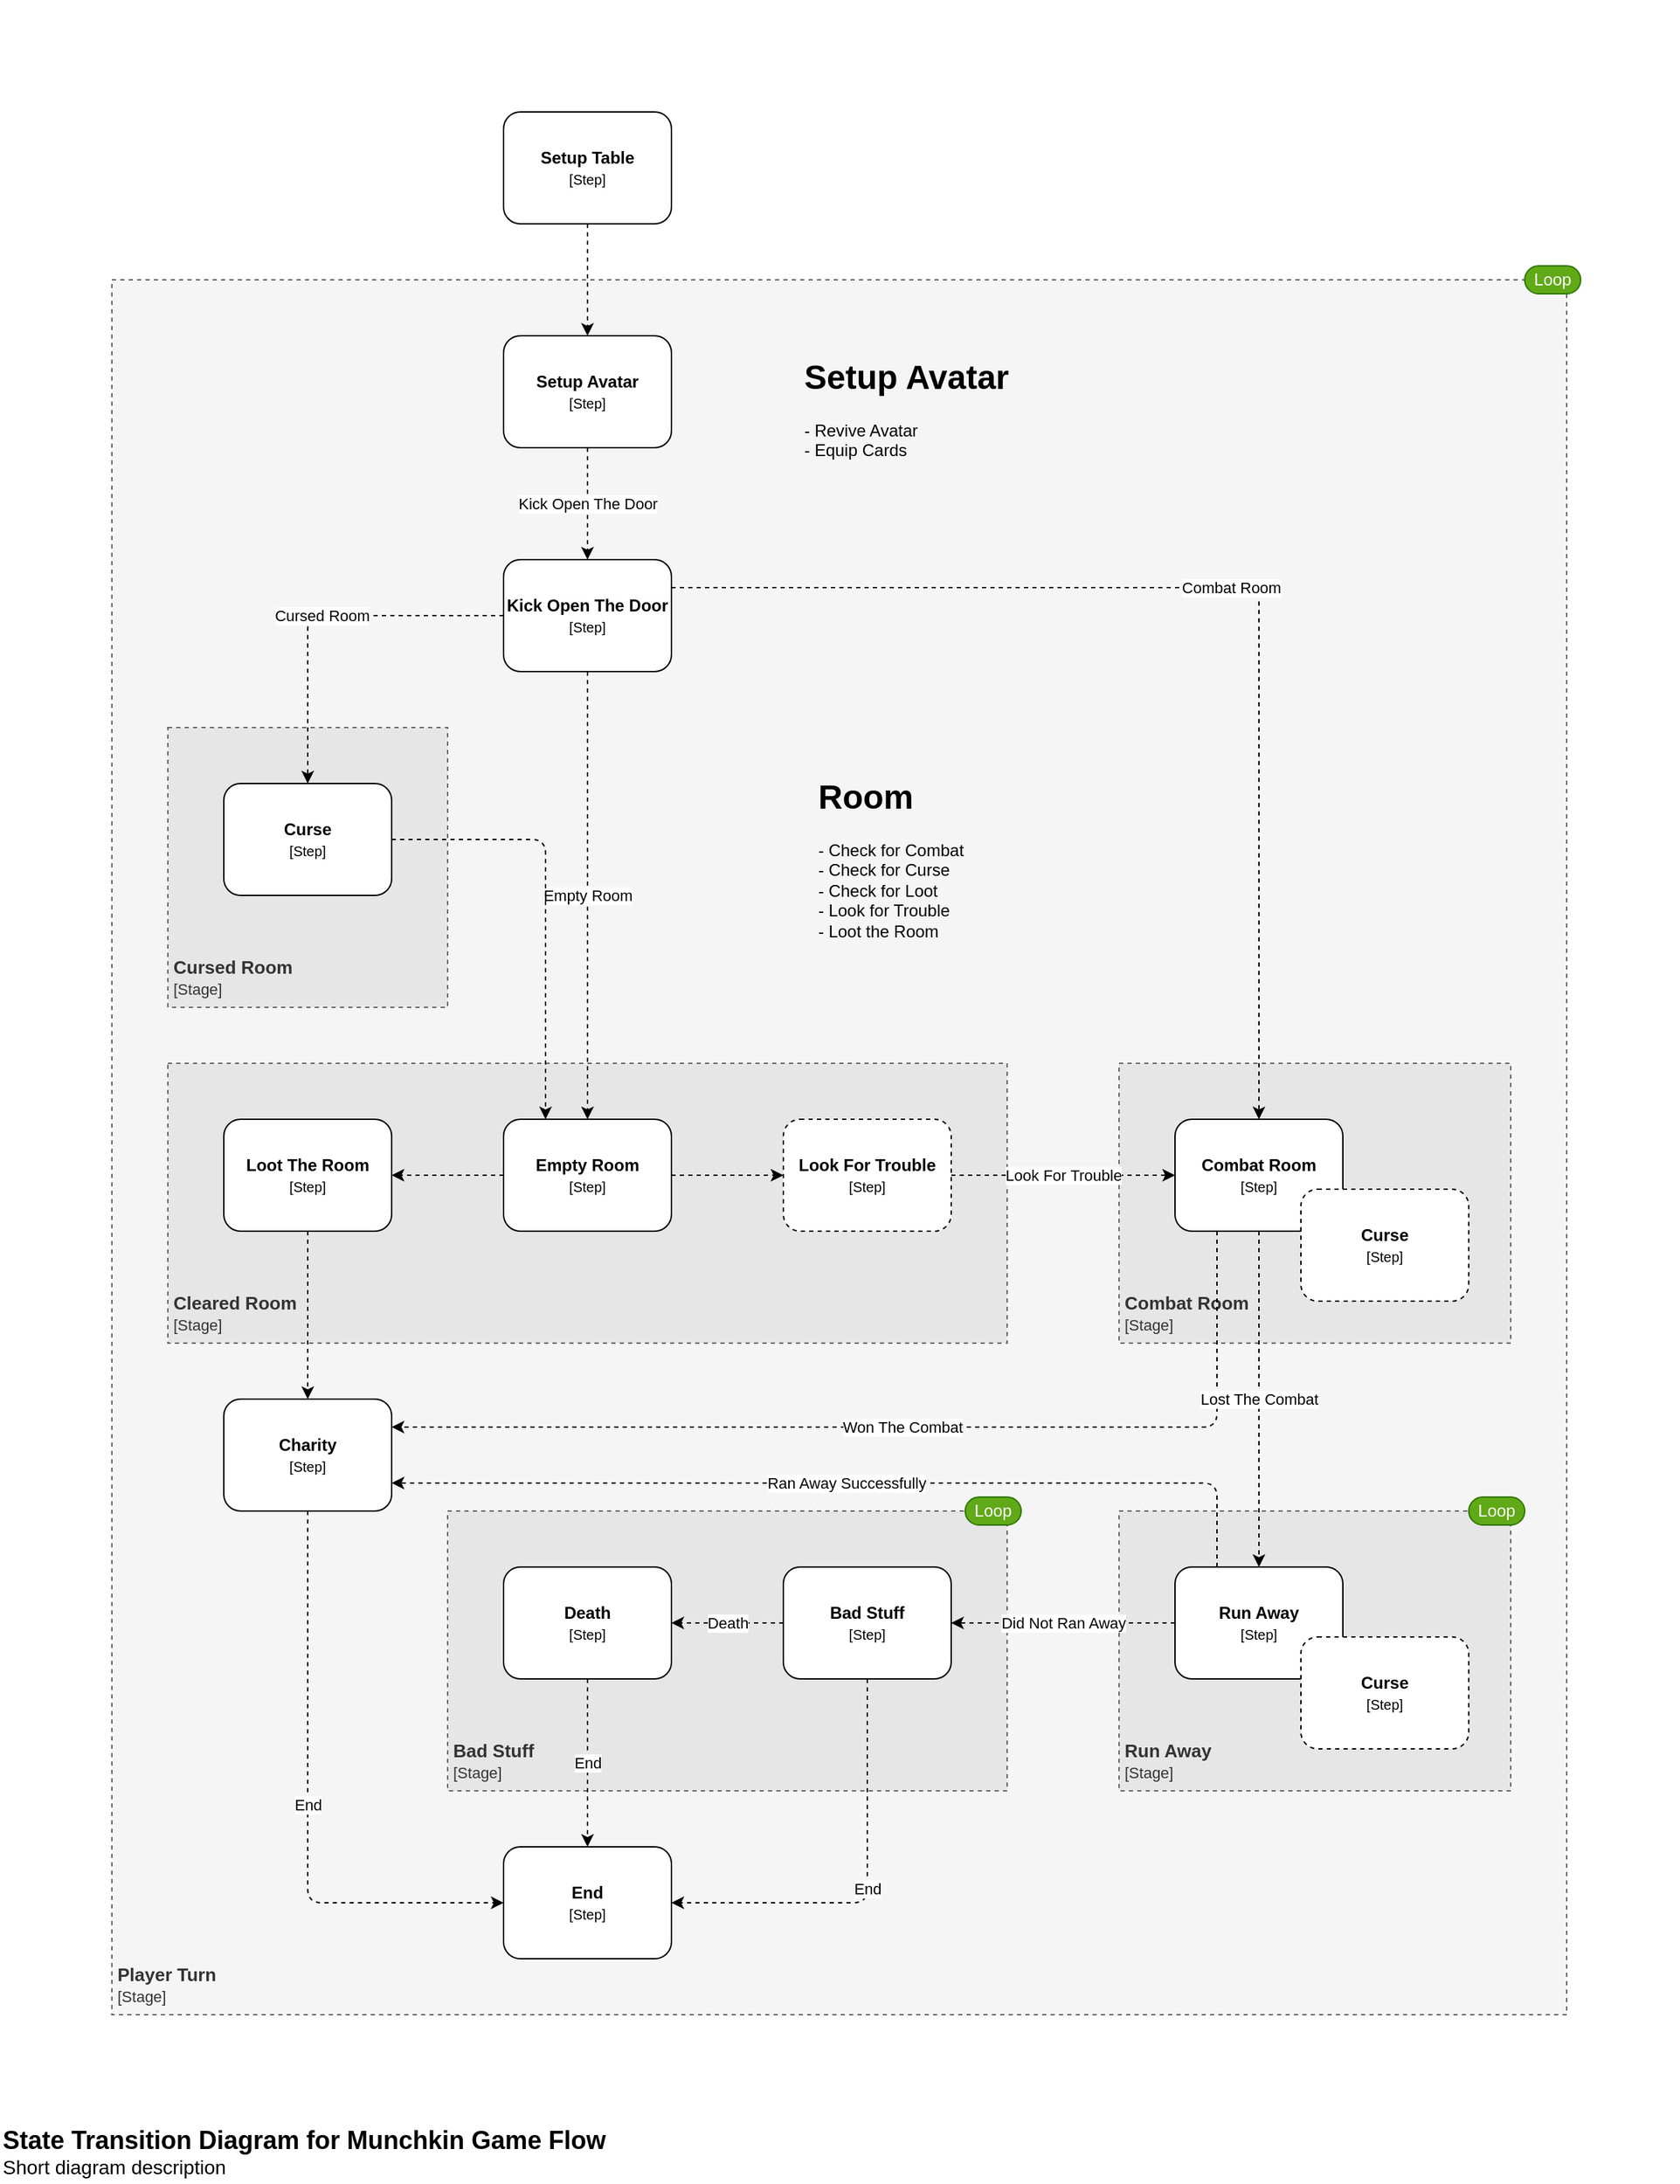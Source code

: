 <mxfile version="13.9.9" type="device" pages="3"><diagram name="component.state.player-turn" id="JxhBDAJsWjm5EB3mhxBS"><mxGraphModel dx="1822" dy="1222" grid="1" gridSize="10" guides="1" tooltips="1" connect="1" arrows="1" fold="1" page="0" pageScale="1" pageWidth="850" pageHeight="1100" math="0" shadow="0"><root><mxCell id="R-6OiblIABBGh348gbPo-0"/><mxCell id="R-6OiblIABBGh348gbPo-1" parent="R-6OiblIABBGh348gbPo-0"/><mxCell id="R-6OiblIABBGh348gbPo-2" value="&lt;b&gt;&lt;font style=&quot;font-size: 18px&quot;&gt;State Transition Diagram for Munchkin Game Flow&lt;/font&gt;&lt;/b&gt;&lt;br&gt;&lt;font style=&quot;font-size: 14px&quot;&gt;Short diagram description&lt;/font&gt;" style="rounded=0;whiteSpace=wrap;html=1;verticalAlign=bottom;align=left;strokeColor=none;" parent="R-6OiblIABBGh348gbPo-1" vertex="1"><mxGeometry x="-280" y="-360" width="1200" height="1560" as="geometry"/></mxCell><mxCell id="gaKU9POzRm-FuLPT-XzP-1" value="&lt;b&gt;&lt;font style=&quot;font-size: 13px&quot;&gt;Player Turn&lt;/font&gt;&lt;/b&gt;&lt;br style=&quot;font-size: 12px&quot;&gt;&lt;font style=&quot;font-size: 11px&quot;&gt;[Stage]&lt;/font&gt;" style="rounded=0;whiteSpace=wrap;html=1;dashed=1;verticalAlign=bottom;align=left;fontSize=12;fontColor=#333333;spacingBottom=4;spacingLeft=2;strokeColor=#666666;fillColor=#f5f5f5;" parent="R-6OiblIABBGh348gbPo-1" vertex="1"><mxGeometry x="-200" y="-160" width="1040" height="1240" as="geometry"/></mxCell><mxCell id="gaKU9POzRm-FuLPT-XzP-0" value="&lt;b&gt;&lt;font style=&quot;font-size: 13px&quot;&gt;Bad Stuff&lt;/font&gt;&lt;/b&gt;&lt;br style=&quot;font-size: 12px&quot;&gt;&lt;font style=&quot;font-size: 11px&quot;&gt;[Stage]&lt;/font&gt;" style="rounded=0;whiteSpace=wrap;html=1;dashed=1;verticalAlign=bottom;align=left;fontSize=12;spacingBottom=4;spacingLeft=2;strokeColor=#666666;fontColor=#333333;fillColor=#E6E6E6;" parent="R-6OiblIABBGh348gbPo-1" vertex="1"><mxGeometry x="40" y="720" width="400" height="200" as="geometry"/></mxCell><mxCell id="R-6OiblIABBGh348gbPo-3" value="Kick Open The Door" style="endArrow=classic;html=1;dashed=1;edgeStyle=orthogonalEdgeStyle;" parent="R-6OiblIABBGh348gbPo-1" source="R-6OiblIABBGh348gbPo-20" target="R-6OiblIABBGh348gbPo-4" edge="1"><mxGeometry width="50" height="50" relative="1" as="geometry"><mxPoint x="60" y="-40" as="sourcePoint"/><mxPoint x="130" y="-50" as="targetPoint"/></mxGeometry></mxCell><mxCell id="R-6OiblIABBGh348gbPo-4" value="&lt;b&gt;Kick Open The Door&lt;br&gt;&lt;/b&gt;&lt;font style=&quot;font-size: 10px&quot;&gt;[Step]&lt;br&gt;&lt;/font&gt;" style="rounded=1;whiteSpace=wrap;html=1;align=center;" parent="R-6OiblIABBGh348gbPo-1" vertex="1"><mxGeometry x="80" y="40" width="120" height="80" as="geometry"/></mxCell><mxCell id="R-6OiblIABBGh348gbPo-13" value="&lt;b&gt;End&lt;br&gt;&lt;/b&gt;&lt;font style=&quot;font-size: 10px&quot;&gt;[Step]&lt;br&gt;&lt;/font&gt;" style="rounded=1;whiteSpace=wrap;html=1;align=center;" parent="R-6OiblIABBGh348gbPo-1" vertex="1"><mxGeometry x="80" y="960" width="120" height="80" as="geometry"/></mxCell><mxCell id="R-6OiblIABBGh348gbPo-20" value="&lt;b&gt;Setup Avatar&lt;br&gt;&lt;/b&gt;&lt;font style=&quot;font-size: 10px&quot;&gt;[Step]&lt;br&gt;&lt;/font&gt;" style="rounded=1;whiteSpace=wrap;html=1;align=center;" parent="R-6OiblIABBGh348gbPo-1" vertex="1"><mxGeometry x="80" y="-120" width="120" height="80" as="geometry"/></mxCell><mxCell id="R-6OiblIABBGh348gbPo-24" value="&lt;b&gt;Charity&lt;br&gt;&lt;/b&gt;&lt;font style=&quot;font-size: 10px&quot;&gt;[Step]&lt;br&gt;&lt;/font&gt;" style="rounded=1;whiteSpace=wrap;html=1;align=center;" parent="R-6OiblIABBGh348gbPo-1" vertex="1"><mxGeometry x="-120" y="640" width="120" height="80" as="geometry"/></mxCell><mxCell id="R-6OiblIABBGh348gbPo-26" value="End" style="endArrow=classic;html=1;dashed=1;edgeStyle=orthogonalEdgeStyle;exitX=0.5;exitY=1;exitDx=0;exitDy=0;entryX=0;entryY=0.5;entryDx=0;entryDy=0;" parent="R-6OiblIABBGh348gbPo-1" source="R-6OiblIABBGh348gbPo-24" target="R-6OiblIABBGh348gbPo-13" edge="1"><mxGeometry width="50" height="50" relative="1" as="geometry"><mxPoint x="-670" y="930" as="sourcePoint"/><mxPoint x="-590" y="850" as="targetPoint"/></mxGeometry></mxCell><mxCell id="R-6OiblIABBGh348gbPo-28" value="&lt;b&gt;Setup Table&lt;br&gt;&lt;/b&gt;&lt;font style=&quot;font-size: 10px&quot;&gt;[Step]&lt;br&gt;&lt;/font&gt;" style="rounded=1;whiteSpace=wrap;html=1;align=center;" parent="R-6OiblIABBGh348gbPo-1" vertex="1"><mxGeometry x="80" y="-280" width="120" height="80" as="geometry"/></mxCell><mxCell id="R-6OiblIABBGh348gbPo-29" value="&lt;h1&gt;Setup Avatar&lt;/h1&gt;&lt;p&gt;- Revive Avatar&lt;br&gt;- Equip Cards&lt;/p&gt;" style="text;html=1;strokeColor=none;fillColor=none;spacing=5;spacingTop=-20;whiteSpace=wrap;overflow=hidden;rounded=0;" parent="R-6OiblIABBGh348gbPo-1" vertex="1"><mxGeometry x="290" y="-110" width="190" height="120" as="geometry"/></mxCell><mxCell id="R-6OiblIABBGh348gbPo-30" value="" style="endArrow=classic;html=1;dashed=1;edgeStyle=orthogonalEdgeStyle;" parent="R-6OiblIABBGh348gbPo-1" source="R-6OiblIABBGh348gbPo-28" target="R-6OiblIABBGh348gbPo-20" edge="1"><mxGeometry width="50" height="50" relative="1" as="geometry"><mxPoint x="-430" y="-260" as="sourcePoint"/><mxPoint x="-350" y="-340" as="targetPoint"/></mxGeometry></mxCell><mxCell id="R-6OiblIABBGh348gbPo-31" value="&lt;h1&gt;Room&lt;/h1&gt;&lt;p&gt;- Check for Combat&lt;br&gt;- Check for Curse&lt;br&gt;- Check for Loot&lt;br&gt;- Look for Trouble&lt;br&gt;- Loot the Room&lt;/p&gt;" style="text;html=1;strokeColor=none;fillColor=none;spacing=5;spacingTop=-20;whiteSpace=wrap;overflow=hidden;rounded=0;" parent="R-6OiblIABBGh348gbPo-1" vertex="1"><mxGeometry x="300" y="190" width="190" height="120" as="geometry"/></mxCell><mxCell id="YIeZDtlEvNB0CyZ5gCRE-1" value="&lt;b&gt;Bad Stuff&lt;br&gt;&lt;/b&gt;&lt;font style=&quot;font-size: 10px&quot;&gt;[Step]&lt;br&gt;&lt;/font&gt;" style="rounded=1;whiteSpace=wrap;html=1;align=center;" parent="R-6OiblIABBGh348gbPo-1" vertex="1"><mxGeometry x="280" y="760" width="120" height="80" as="geometry"/></mxCell><mxCell id="YIeZDtlEvNB0CyZ5gCRE-3" value="End" style="endArrow=classic;html=1;dashed=1;edgeStyle=orthogonalEdgeStyle;" parent="R-6OiblIABBGh348gbPo-1" source="fQaeyvBMQwcTEUmQ8jRX-8" target="R-6OiblIABBGh348gbPo-13" edge="1"><mxGeometry width="50" height="50" relative="1" as="geometry"><mxPoint x="370" y="1110" as="sourcePoint"/><mxPoint x="450" y="1030" as="targetPoint"/></mxGeometry></mxCell><mxCell id="gaKU9POzRm-FuLPT-XzP-3" value="Loop" style="rounded=1;whiteSpace=wrap;html=1;labelBackgroundColor=none;sketch=0;fillColor=#60a917;fontColor=#ffffff;strokeColor=#2D7600;arcSize=50;" parent="R-6OiblIABBGh348gbPo-1" vertex="1"><mxGeometry x="810" y="-170" width="40" height="20" as="geometry"/></mxCell><mxCell id="fQaeyvBMQwcTEUmQ8jRX-0" value="&lt;b&gt;&lt;font style=&quot;font-size: 13px&quot;&gt;Cleared Room&lt;/font&gt;&lt;/b&gt;&lt;br style=&quot;font-size: 12px&quot;&gt;&lt;font style=&quot;font-size: 11px&quot;&gt;[Stage]&lt;/font&gt;" style="rounded=0;whiteSpace=wrap;html=1;dashed=1;verticalAlign=bottom;align=left;fontSize=12;spacingBottom=4;spacingLeft=2;strokeColor=#666666;fontColor=#333333;fillColor=#E6E6E6;" vertex="1" parent="R-6OiblIABBGh348gbPo-1"><mxGeometry x="-160" y="400" width="600" height="200" as="geometry"/></mxCell><mxCell id="gJ0dRC4N9yL77F6TW653-0" value="" style="endArrow=classic;html=1;dashed=1;edgeStyle=orthogonalEdgeStyle;exitX=0.5;exitY=1;exitDx=0;exitDy=0;" parent="R-6OiblIABBGh348gbPo-1" source="gaKU9POzRm-FuLPT-XzP-13" target="R-6OiblIABBGh348gbPo-24" edge="1"><mxGeometry width="50" height="50" relative="1" as="geometry"><mxPoint x="40" y="610" as="sourcePoint"/><mxPoint x="-350" y="770" as="targetPoint"/></mxGeometry></mxCell><mxCell id="gaKU9POzRm-FuLPT-XzP-16" value="&lt;b&gt;Empty Room&lt;br&gt;&lt;/b&gt;&lt;font style=&quot;font-size: 10px&quot;&gt;[Step]&lt;br&gt;&lt;/font&gt;" style="rounded=1;whiteSpace=wrap;html=1;align=center;" parent="R-6OiblIABBGh348gbPo-1" vertex="1"><mxGeometry x="80" y="440" width="120" height="80" as="geometry"/></mxCell><mxCell id="gaKU9POzRm-FuLPT-XzP-18" value="&lt;b&gt;Look For Trouble&lt;br&gt;&lt;/b&gt;&lt;font style=&quot;font-size: 10px&quot;&gt;[Step]&lt;br&gt;&lt;/font&gt;" style="rounded=1;whiteSpace=wrap;html=1;align=center;dashed=1;" parent="R-6OiblIABBGh348gbPo-1" vertex="1"><mxGeometry x="280" y="440" width="120" height="80" as="geometry"/></mxCell><mxCell id="gaKU9POzRm-FuLPT-XzP-13" value="&lt;b&gt;Loot The Room&lt;br&gt;&lt;/b&gt;&lt;font style=&quot;font-size: 10px&quot;&gt;[Step]&lt;br&gt;&lt;/font&gt;" style="rounded=1;whiteSpace=wrap;html=1;align=center;" parent="R-6OiblIABBGh348gbPo-1" vertex="1"><mxGeometry x="-120" y="440" width="120" height="80" as="geometry"/></mxCell><mxCell id="fQaeyvBMQwcTEUmQ8jRX-2" value="" style="endArrow=classic;html=1;dashed=1;edgeStyle=orthogonalEdgeStyle;" edge="1" parent="R-6OiblIABBGh348gbPo-1" source="gaKU9POzRm-FuLPT-XzP-16" target="gaKU9POzRm-FuLPT-XzP-18"><mxGeometry width="50" height="50" relative="1" as="geometry"><mxPoint x="160" y="420" as="sourcePoint"/><mxPoint x="160" y="660" as="targetPoint"/></mxGeometry></mxCell><mxCell id="fQaeyvBMQwcTEUmQ8jRX-3" value="" style="endArrow=classic;html=1;dashed=1;edgeStyle=orthogonalEdgeStyle;" edge="1" parent="R-6OiblIABBGh348gbPo-1" source="gaKU9POzRm-FuLPT-XzP-16" target="gaKU9POzRm-FuLPT-XzP-13"><mxGeometry width="50" height="50" relative="1" as="geometry"><mxPoint x="150" y="530" as="sourcePoint"/><mxPoint x="150" y="770" as="targetPoint"/></mxGeometry></mxCell><mxCell id="R-6OiblIABBGh348gbPo-25" value="Empty Room" style="endArrow=classic;html=1;dashed=1;edgeStyle=orthogonalEdgeStyle;entryX=0.5;entryY=0;entryDx=0;entryDy=0;" parent="R-6OiblIABBGh348gbPo-1" source="R-6OiblIABBGh348gbPo-4" target="gaKU9POzRm-FuLPT-XzP-16" edge="1"><mxGeometry width="50" height="50" relative="1" as="geometry"><mxPoint x="-420" y="480" as="sourcePoint"/><mxPoint x="-640" y="500" as="targetPoint"/></mxGeometry></mxCell><mxCell id="fQaeyvBMQwcTEUmQ8jRX-4" value="&lt;b&gt;&lt;font style=&quot;font-size: 13px&quot;&gt;Cursed Room&lt;/font&gt;&lt;/b&gt;&lt;br style=&quot;font-size: 12px&quot;&gt;&lt;font style=&quot;font-size: 11px&quot;&gt;[Stage]&lt;/font&gt;" style="rounded=0;whiteSpace=wrap;html=1;dashed=1;verticalAlign=bottom;align=left;fontSize=12;spacingBottom=4;spacingLeft=2;strokeColor=#666666;fontColor=#333333;fillColor=#E6E6E6;" vertex="1" parent="R-6OiblIABBGh348gbPo-1"><mxGeometry x="-160" y="160" width="200" height="200" as="geometry"/></mxCell><mxCell id="gaKU9POzRm-FuLPT-XzP-20" value="&lt;b&gt;Curse&lt;br&gt;&lt;/b&gt;&lt;font style=&quot;font-size: 10px&quot;&gt;[Step]&lt;br&gt;&lt;/font&gt;" style="rounded=1;whiteSpace=wrap;html=1;align=center;" parent="R-6OiblIABBGh348gbPo-1" vertex="1"><mxGeometry x="-120" y="200" width="120" height="80" as="geometry"/></mxCell><mxCell id="fQaeyvBMQwcTEUmQ8jRX-1" value="" style="endArrow=classic;html=1;dashed=1;edgeStyle=orthogonalEdgeStyle;entryX=0.25;entryY=0;entryDx=0;entryDy=0;" edge="1" parent="R-6OiblIABBGh348gbPo-1" source="gaKU9POzRm-FuLPT-XzP-20" target="gaKU9POzRm-FuLPT-XzP-16"><mxGeometry width="50" height="50" relative="1" as="geometry"><mxPoint x="150" y="290" as="sourcePoint"/><mxPoint x="150" y="530" as="targetPoint"/></mxGeometry></mxCell><mxCell id="R-6OiblIABBGh348gbPo-10" value="Cursed Room" style="endArrow=classic;html=1;dashed=1;edgeStyle=orthogonalEdgeStyle;exitX=0;exitY=0.5;exitDx=0;exitDy=0;" parent="R-6OiblIABBGh348gbPo-1" source="R-6OiblIABBGh348gbPo-4" target="gaKU9POzRm-FuLPT-XzP-20" edge="1"><mxGeometry width="50" height="50" relative="1" as="geometry"><mxPoint x="160" y="280" as="sourcePoint"/><mxPoint x="740" y="250" as="targetPoint"/></mxGeometry></mxCell><mxCell id="fQaeyvBMQwcTEUmQ8jRX-5" value="&lt;b&gt;&lt;font style=&quot;font-size: 13px&quot;&gt;Combat Room&lt;/font&gt;&lt;/b&gt;&lt;br style=&quot;font-size: 12px&quot;&gt;&lt;font style=&quot;font-size: 11px&quot;&gt;[Stage]&lt;/font&gt;" style="rounded=0;whiteSpace=wrap;html=1;dashed=1;verticalAlign=bottom;align=left;fontSize=12;spacingBottom=4;spacingLeft=2;strokeColor=#666666;fontColor=#333333;fillColor=#E6E6E6;" vertex="1" parent="R-6OiblIABBGh348gbPo-1"><mxGeometry x="520" y="400" width="280" height="200" as="geometry"/></mxCell><mxCell id="R-6OiblIABBGh348gbPo-7" value="&lt;b&gt;Combat Room&lt;br&gt;&lt;/b&gt;&lt;font style=&quot;font-size: 10px&quot;&gt;[Step]&lt;br&gt;&lt;/font&gt;" style="rounded=1;whiteSpace=wrap;html=1;align=center;" parent="R-6OiblIABBGh348gbPo-1" vertex="1"><mxGeometry x="560" y="440" width="120" height="80" as="geometry"/></mxCell><mxCell id="gaKU9POzRm-FuLPT-XzP-21" value="&lt;b&gt;Curse&lt;br&gt;&lt;/b&gt;&lt;font style=&quot;font-size: 10px&quot;&gt;[Step]&lt;br&gt;&lt;/font&gt;" style="rounded=1;whiteSpace=wrap;html=1;align=center;dashed=1;" parent="R-6OiblIABBGh348gbPo-1" vertex="1"><mxGeometry x="650" y="490" width="120" height="80" as="geometry"/></mxCell><mxCell id="R-6OiblIABBGh348gbPo-11" value="Look For Trouble" style="endArrow=classic;html=1;dashed=1;edgeStyle=orthogonalEdgeStyle;" parent="R-6OiblIABBGh348gbPo-1" source="gaKU9POzRm-FuLPT-XzP-18" target="R-6OiblIABBGh348gbPo-7" edge="1"><mxGeometry width="50" height="50" relative="1" as="geometry"><mxPoint x="260" y="290" as="sourcePoint"/><mxPoint x="340" y="210" as="targetPoint"/></mxGeometry></mxCell><mxCell id="YIeZDtlEvNB0CyZ5gCRE-4" value="Combat Room" style="endArrow=classic;html=1;dashed=1;edgeStyle=orthogonalEdgeStyle;exitX=1;exitY=0.25;exitDx=0;exitDy=0;" parent="R-6OiblIABBGh348gbPo-1" source="R-6OiblIABBGh348gbPo-4" target="R-6OiblIABBGh348gbPo-7" edge="1"><mxGeometry width="50" height="50" relative="1" as="geometry"><mxPoint x="-60" y="160" as="sourcePoint"/><mxPoint x="-60" y="400" as="targetPoint"/></mxGeometry></mxCell><mxCell id="R-6OiblIABBGh348gbPo-27" value="Won The Combat" style="endArrow=classic;html=1;dashed=1;edgeStyle=orthogonalEdgeStyle;exitX=0.25;exitY=1;exitDx=0;exitDy=0;entryX=1;entryY=0.25;entryDx=0;entryDy=0;" parent="R-6OiblIABBGh348gbPo-1" source="R-6OiblIABBGh348gbPo-7" target="R-6OiblIABBGh348gbPo-24" edge="1"><mxGeometry width="50" height="50" relative="1" as="geometry"><mxPoint x="-740" y="720" as="sourcePoint"/><mxPoint x="-660" y="640" as="targetPoint"/></mxGeometry></mxCell><mxCell id="fQaeyvBMQwcTEUmQ8jRX-6" value="&lt;b&gt;&lt;font style=&quot;font-size: 13px&quot;&gt;Run Away&lt;/font&gt;&lt;/b&gt;&lt;br style=&quot;font-size: 12px&quot;&gt;&lt;font style=&quot;font-size: 11px&quot;&gt;[Stage]&lt;/font&gt;" style="rounded=0;whiteSpace=wrap;html=1;dashed=1;verticalAlign=bottom;align=left;fontSize=12;spacingBottom=4;spacingLeft=2;strokeColor=#666666;fontColor=#333333;fillColor=#E6E6E6;" vertex="1" parent="R-6OiblIABBGh348gbPo-1"><mxGeometry x="520" y="720" width="280" height="200" as="geometry"/></mxCell><mxCell id="R-6OiblIABBGh348gbPo-8" value="&lt;b&gt;Run Away&lt;br&gt;&lt;/b&gt;&lt;font style=&quot;font-size: 10px&quot;&gt;[Step]&lt;br&gt;&lt;/font&gt;" style="rounded=1;whiteSpace=wrap;html=1;align=center;" parent="R-6OiblIABBGh348gbPo-1" vertex="1"><mxGeometry x="560" y="760" width="120" height="80" as="geometry"/></mxCell><mxCell id="gaKU9POzRm-FuLPT-XzP-2" value="Loop" style="rounded=1;whiteSpace=wrap;html=1;labelBackgroundColor=none;sketch=0;fillColor=#60a917;fontColor=#ffffff;strokeColor=#2D7600;arcSize=50;" parent="R-6OiblIABBGh348gbPo-1" vertex="1"><mxGeometry x="770" y="710" width="40" height="20" as="geometry"/></mxCell><mxCell id="gaKU9POzRm-FuLPT-XzP-22" value="&lt;b&gt;Curse&lt;br&gt;&lt;/b&gt;&lt;font style=&quot;font-size: 10px&quot;&gt;[Step]&lt;br&gt;&lt;/font&gt;" style="rounded=1;whiteSpace=wrap;html=1;align=center;dashed=1;" parent="R-6OiblIABBGh348gbPo-1" vertex="1"><mxGeometry x="650" y="810" width="120" height="80" as="geometry"/></mxCell><mxCell id="fQaeyvBMQwcTEUmQ8jRX-7" value="Loop" style="rounded=1;whiteSpace=wrap;html=1;labelBackgroundColor=none;sketch=0;fillColor=#60a917;fontColor=#ffffff;strokeColor=#2D7600;arcSize=50;" vertex="1" parent="R-6OiblIABBGh348gbPo-1"><mxGeometry x="410" y="710" width="40" height="20" as="geometry"/></mxCell><mxCell id="R-6OiblIABBGh348gbPo-19" value="Ran Away Successfully" style="endArrow=classic;html=1;dashed=1;edgeStyle=orthogonalEdgeStyle;exitX=0.25;exitY=0;exitDx=0;exitDy=0;entryX=1;entryY=0.75;entryDx=0;entryDy=0;" parent="R-6OiblIABBGh348gbPo-1" source="R-6OiblIABBGh348gbPo-8" target="R-6OiblIABBGh348gbPo-24" edge="1"><mxGeometry width="50" height="50" relative="1" as="geometry"><mxPoint x="-400" y="620" as="sourcePoint"/><mxPoint x="-320" y="540" as="targetPoint"/></mxGeometry></mxCell><mxCell id="R-6OiblIABBGh348gbPo-12" value="Lost The Combat" style="endArrow=classic;html=1;dashed=1;edgeStyle=orthogonalEdgeStyle;" parent="R-6OiblIABBGh348gbPo-1" source="R-6OiblIABBGh348gbPo-7" target="R-6OiblIABBGh348gbPo-8" edge="1"><mxGeometry width="50" height="50" relative="1" as="geometry"><mxPoint x="-240" y="750" as="sourcePoint"/><mxPoint x="-160" y="670" as="targetPoint"/></mxGeometry></mxCell><mxCell id="YIeZDtlEvNB0CyZ5gCRE-2" value="Did Not Ran Away" style="endArrow=classic;html=1;dashed=1;edgeStyle=orthogonalEdgeStyle;entryX=1;entryY=0.5;entryDx=0;entryDy=0;exitX=0;exitY=0.5;exitDx=0;exitDy=0;" parent="R-6OiblIABBGh348gbPo-1" source="R-6OiblIABBGh348gbPo-8" target="YIeZDtlEvNB0CyZ5gCRE-1" edge="1"><mxGeometry width="50" height="50" relative="1" as="geometry"><mxPoint x="320" y="870" as="sourcePoint"/><mxPoint x="-420" y="630" as="targetPoint"/></mxGeometry></mxCell><mxCell id="fQaeyvBMQwcTEUmQ8jRX-8" value="&lt;b&gt;Death&lt;br&gt;&lt;/b&gt;&lt;font style=&quot;font-size: 10px&quot;&gt;[Step]&lt;br&gt;&lt;/font&gt;" style="rounded=1;whiteSpace=wrap;html=1;align=center;" vertex="1" parent="R-6OiblIABBGh348gbPo-1"><mxGeometry x="80" y="760" width="120" height="80" as="geometry"/></mxCell><mxCell id="fQaeyvBMQwcTEUmQ8jRX-9" value="Death" style="endArrow=classic;html=1;dashed=1;edgeStyle=orthogonalEdgeStyle;" edge="1" parent="R-6OiblIABBGh348gbPo-1" source="YIeZDtlEvNB0CyZ5gCRE-1" target="fQaeyvBMQwcTEUmQ8jRX-8"><mxGeometry width="50" height="50" relative="1" as="geometry"><mxPoint x="150" y="850" as="sourcePoint"/><mxPoint x="150" y="970" as="targetPoint"/></mxGeometry></mxCell><mxCell id="fQaeyvBMQwcTEUmQ8jRX-10" value="End" style="endArrow=classic;html=1;dashed=1;edgeStyle=orthogonalEdgeStyle;entryX=1;entryY=0.5;entryDx=0;entryDy=0;exitX=0.5;exitY=1;exitDx=0;exitDy=0;" edge="1" parent="R-6OiblIABBGh348gbPo-1" source="YIeZDtlEvNB0CyZ5gCRE-1" target="R-6OiblIABBGh348gbPo-13"><mxGeometry width="50" height="50" relative="1" as="geometry"><mxPoint x="150" y="850" as="sourcePoint"/><mxPoint x="150" y="970" as="targetPoint"/></mxGeometry></mxCell></root></mxGraphModel></diagram><diagram id="g3A0h0OonxDB3p3t6EJv" name="component.state.combat"><mxGraphModel dx="1422" dy="822" grid="1" gridSize="10" guides="1" tooltips="1" connect="1" arrows="1" fold="1" page="0" pageScale="1" pageWidth="850" pageHeight="1100" math="0" shadow="0"><root><mxCell id="7o3cF_Y1fwInKSuX5Rnf-0"/><mxCell id="7o3cF_Y1fwInKSuX5Rnf-1" parent="7o3cF_Y1fwInKSuX5Rnf-0"/><mxCell id="fKa66NZ02Z8tByIKt7Rr-0" value="&lt;b&gt;Component&lt;br&gt;&lt;/b&gt;&lt;font style=&quot;font-size: 10px&quot;&gt;[Component]&lt;br&gt;&lt;br&gt;Description&lt;/font&gt;" style="rounded=1;whiteSpace=wrap;html=1;fillColor=#1ba1e2;strokeColor=#006EAF;fontColor=#ffffff;align=center;" parent="7o3cF_Y1fwInKSuX5Rnf-1" vertex="1"><mxGeometry x="240" y="240" width="120" height="80" as="geometry"/></mxCell><mxCell id="fKa66NZ02Z8tByIKt7Rr-1" value="&lt;b&gt;Component&lt;br&gt;&lt;/b&gt;&lt;font style=&quot;font-size: 10px&quot;&gt;[Component]&lt;br&gt;&lt;br&gt;Description&lt;/font&gt;" style="rounded=1;whiteSpace=wrap;html=1;fillColor=#1ba1e2;strokeColor=#006EAF;fontColor=#ffffff;align=center;" parent="7o3cF_Y1fwInKSuX5Rnf-1" vertex="1"><mxGeometry x="480" y="240" width="120" height="80" as="geometry"/></mxCell></root></mxGraphModel></diagram><diagram id="9XI5N7UPUt5lytTSLQpK" name="component.request-sink"><mxGraphModel dx="1422" dy="822" grid="1" gridSize="10" guides="1" tooltips="1" connect="1" arrows="1" fold="1" page="0" pageScale="1" pageWidth="850" pageHeight="1100" math="0" shadow="0"><root><mxCell id="dLhFZ0z70TnNjhkAtN2m-0"/><mxCell id="dLhFZ0z70TnNjhkAtN2m-1" parent="dLhFZ0z70TnNjhkAtN2m-0"/><mxCell id="-NLURU0mRCI0-AmfmzRN-3" value="User Interface" style="rounded=1;whiteSpace=wrap;html=1;verticalAlign=bottom;dashed=1;" vertex="1" parent="dLhFZ0z70TnNjhkAtN2m-1"><mxGeometry x="250" y="380" width="260" height="310" as="geometry"/></mxCell><mxCell id="dLhFZ0z70TnNjhkAtN2m-2" value="Source" style="rounded=1;whiteSpace=wrap;html=1;verticalAlign=top;dashed=1;" parent="dLhFZ0z70TnNjhkAtN2m-1" vertex="1"><mxGeometry x="280" y="280" width="200" height="90" as="geometry"/></mxCell><mxCell id="dLhFZ0z70TnNjhkAtN2m-3" value="Request Handler" style="rounded=1;whiteSpace=wrap;html=1;verticalAlign=bottom;dashed=1;" parent="dLhFZ0z70TnNjhkAtN2m-1" vertex="1"><mxGeometry x="270" y="390" width="220" height="270" as="geometry"/></mxCell><mxCell id="dLhFZ0z70TnNjhkAtN2m-4" value="Response&amp;lt;T&amp;gt;" style="rounded=1;whiteSpace=wrap;html=1;dashed=1;verticalAlign=middle;" parent="dLhFZ0z70TnNjhkAtN2m-1" vertex="1"><mxGeometry x="290" y="310" width="180" height="160" as="geometry"/></mxCell><mxCell id="CggYr2z8cueNc_YofEaQ-0" value="Task" style="rounded=1;whiteSpace=wrap;html=1;dashed=1;verticalAlign=middle;" parent="dLhFZ0z70TnNjhkAtN2m-1" vertex="1"><mxGeometry x="300" y="320" width="160" height="40" as="geometry"/></mxCell><mxCell id="-NLURU0mRCI0-AmfmzRN-2" value="Dynamic Action" style="rounded=1;whiteSpace=wrap;html=1;verticalAlign=bottom;dashed=1;" vertex="1" parent="dLhFZ0z70TnNjhkAtN2m-1"><mxGeometry x="290" y="480" width="180" height="150" as="geometry"/></mxCell><mxCell id="dLhFZ0z70TnNjhkAtN2m-7" value="TaskCompletionSource" style="rounded=1;whiteSpace=wrap;html=1;dashed=1;verticalAlign=middle;" parent="dLhFZ0z70TnNjhkAtN2m-1" vertex="1"><mxGeometry x="300" y="420" width="160" height="100" as="geometry"/></mxCell></root></mxGraphModel></diagram></mxfile>